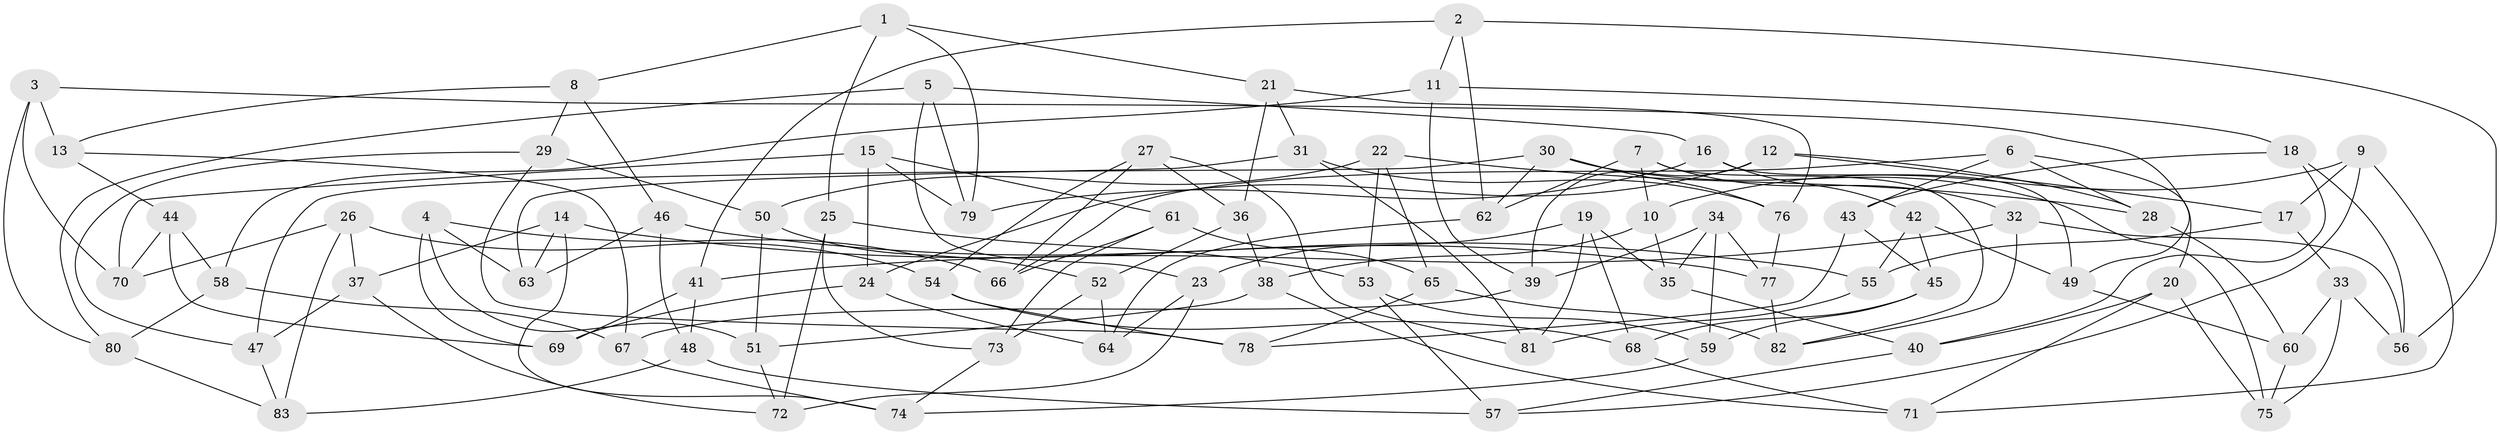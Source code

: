 // coarse degree distribution, {4: 0.5254237288135594, 5: 0.11864406779661017, 6: 0.288135593220339, 2: 0.01694915254237288, 3: 0.05084745762711865}
// Generated by graph-tools (version 1.1) at 2025/38/03/04/25 23:38:19]
// undirected, 83 vertices, 166 edges
graph export_dot {
  node [color=gray90,style=filled];
  1;
  2;
  3;
  4;
  5;
  6;
  7;
  8;
  9;
  10;
  11;
  12;
  13;
  14;
  15;
  16;
  17;
  18;
  19;
  20;
  21;
  22;
  23;
  24;
  25;
  26;
  27;
  28;
  29;
  30;
  31;
  32;
  33;
  34;
  35;
  36;
  37;
  38;
  39;
  40;
  41;
  42;
  43;
  44;
  45;
  46;
  47;
  48;
  49;
  50;
  51;
  52;
  53;
  54;
  55;
  56;
  57;
  58;
  59;
  60;
  61;
  62;
  63;
  64;
  65;
  66;
  67;
  68;
  69;
  70;
  71;
  72;
  73;
  74;
  75;
  76;
  77;
  78;
  79;
  80;
  81;
  82;
  83;
  1 -- 25;
  1 -- 8;
  1 -- 79;
  1 -- 21;
  2 -- 56;
  2 -- 62;
  2 -- 11;
  2 -- 41;
  3 -- 49;
  3 -- 13;
  3 -- 70;
  3 -- 80;
  4 -- 51;
  4 -- 63;
  4 -- 66;
  4 -- 69;
  5 -- 16;
  5 -- 79;
  5 -- 80;
  5 -- 23;
  6 -- 66;
  6 -- 20;
  6 -- 28;
  6 -- 43;
  7 -- 10;
  7 -- 32;
  7 -- 82;
  7 -- 62;
  8 -- 29;
  8 -- 13;
  8 -- 46;
  9 -- 10;
  9 -- 17;
  9 -- 71;
  9 -- 57;
  10 -- 35;
  10 -- 38;
  11 -- 18;
  11 -- 58;
  11 -- 39;
  12 -- 24;
  12 -- 17;
  12 -- 39;
  12 -- 28;
  13 -- 67;
  13 -- 44;
  14 -- 74;
  14 -- 37;
  14 -- 63;
  14 -- 55;
  15 -- 79;
  15 -- 24;
  15 -- 70;
  15 -- 61;
  16 -- 49;
  16 -- 79;
  16 -- 42;
  17 -- 55;
  17 -- 33;
  18 -- 40;
  18 -- 56;
  18 -- 43;
  19 -- 23;
  19 -- 35;
  19 -- 68;
  19 -- 81;
  20 -- 71;
  20 -- 40;
  20 -- 75;
  21 -- 31;
  21 -- 76;
  21 -- 36;
  22 -- 50;
  22 -- 65;
  22 -- 53;
  22 -- 28;
  23 -- 64;
  23 -- 72;
  24 -- 64;
  24 -- 69;
  25 -- 73;
  25 -- 53;
  25 -- 72;
  26 -- 37;
  26 -- 70;
  26 -- 83;
  26 -- 54;
  27 -- 36;
  27 -- 66;
  27 -- 54;
  27 -- 81;
  28 -- 60;
  29 -- 78;
  29 -- 50;
  29 -- 47;
  30 -- 76;
  30 -- 47;
  30 -- 62;
  30 -- 75;
  31 -- 63;
  31 -- 81;
  31 -- 76;
  32 -- 56;
  32 -- 82;
  32 -- 41;
  33 -- 75;
  33 -- 56;
  33 -- 60;
  34 -- 59;
  34 -- 77;
  34 -- 39;
  34 -- 35;
  35 -- 40;
  36 -- 38;
  36 -- 52;
  37 -- 47;
  37 -- 72;
  38 -- 51;
  38 -- 71;
  39 -- 67;
  40 -- 57;
  41 -- 69;
  41 -- 48;
  42 -- 55;
  42 -- 45;
  42 -- 49;
  43 -- 78;
  43 -- 45;
  44 -- 58;
  44 -- 70;
  44 -- 69;
  45 -- 68;
  45 -- 59;
  46 -- 77;
  46 -- 48;
  46 -- 63;
  47 -- 83;
  48 -- 83;
  48 -- 57;
  49 -- 60;
  50 -- 51;
  50 -- 52;
  51 -- 72;
  52 -- 64;
  52 -- 73;
  53 -- 57;
  53 -- 59;
  54 -- 78;
  54 -- 68;
  55 -- 81;
  58 -- 80;
  58 -- 67;
  59 -- 74;
  60 -- 75;
  61 -- 73;
  61 -- 66;
  61 -- 65;
  62 -- 64;
  65 -- 78;
  65 -- 82;
  67 -- 74;
  68 -- 71;
  73 -- 74;
  76 -- 77;
  77 -- 82;
  80 -- 83;
}
